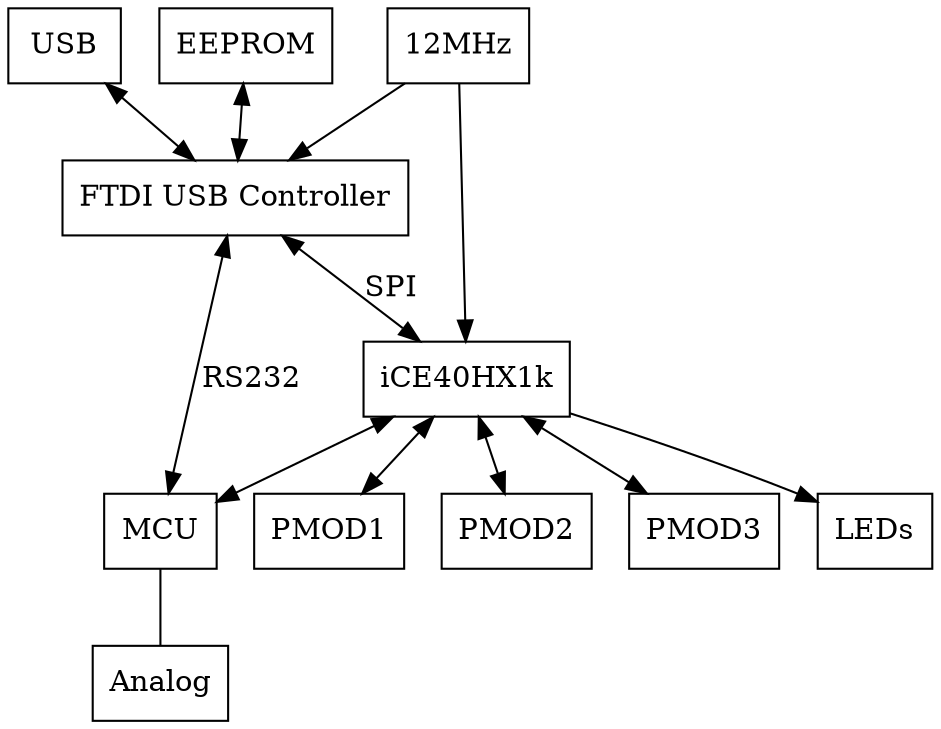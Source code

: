 /* Block design of the TINZ Eval Board. */
/* To view it, install Graphviz and run the command:
   dot -T png -O tinz-block-design.dot */

strict digraph G {
	USB [shape=box]
	// Regulator [shape=box,label="Voltage Regulator"]
	USB_Controller [shape=box,label="FTDI USB Controller"]
	EEPROM [shape=box]
	Oscillator [shape=box, label="12MHz"]
	iCE  [shape=box, size="5,6",label="iCE40HX1k"]
	MCU [shape=box]
	PMOD1 [shape=box]
	PMOD2 [shape=box]
	PMOD3 [shape=box]
	LEDs [shape=box]
	Analog [shape=box]
	// USB -> Regulator [label="5V", arrowhead=none]
	USB -> USB_Controller [dir=both]
	// Regulator -> EEPROM [label="3.3V", arrowhead=none]
	// Regulator -> USB_Controller [label="3.3V", arrowhead=none]
	// Regulator -> Oscillator [label="3.3V", arrowhead=none]
	// Regulator -> iCE [label="3.3V", arrowhead=none]
	// Regulator -> iCE [label="1.2V", arrowhead=none]
	// Regulator -> MCU [label="3.3V", arrowhead=none]
	EEPROM -> USB_Controller [dir=both]
	Oscillator -> USB_Controller
	Oscillator -> iCE
	USB_Controller -> iCE [label="SPI",dir=both]
	USB_Controller -> MCU [label="RS232",dir=both]
	iCE -> MCU [dir=both]
	iCE -> PMOD1 [dir=both]
	iCE -> PMOD2 [dir=both]
	iCE -> PMOD3 [dir=both]
	iCE -> LEDs
	MCU -> Analog [arrowhead=none]
}